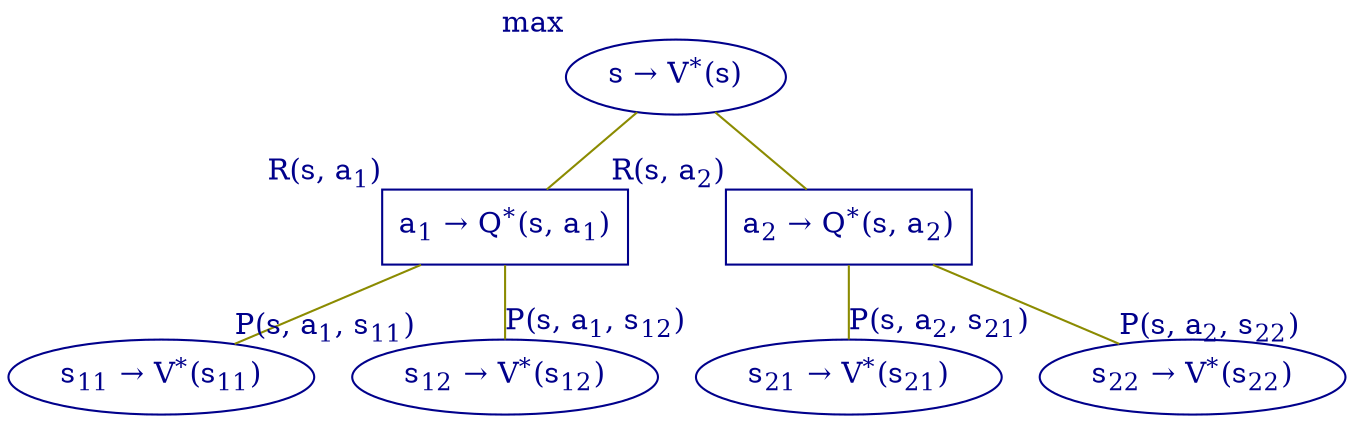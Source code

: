 /*
Run with the command: neato -n2 -Tpng -o mdp_bellman_opt_tree_vv.png mdp_bellman_opt_tree_vv.gv
*/

digraph mdp_bellman_opt_tree_vv
{
  S [pos="0,0", label=<s &#8594; V<SUP>*</SUP>(s)>, shape=ellipse, xlp="0, -30", xlabel=<max>, color=blue4, fontcolor=blue4]
  A1 [pos="-140,-120", label=<a<SUB>1</SUB> &#8594; Q<SUP>*</SUP>(s, a<SUB>1</SUB>)>, shape=box, xlp="-140,-150", xlabel=<R(s, a<SUB>1</SUB>)>, color=blue4, fontcolor=blue4]
  A2 [pos="140,-120", label=<a<SUB>2</SUB> &#8594; Q<SUP>*</SUP>(s, a<SUB>2</SUB>)>, shape=box, xlp="140,-150", xlabel=<R(s, a<SUB>2</SUB>)>, color=blue4, fontcolor=blue4]
  S11 [pos="-210,-240", label=<s<SUB>11</SUB> &#8594; V<SUP>*</SUP>(s<SUB>11</SUB>)>, shape=ellipse, color=blue4, fontcolor=blue4]
  S12 [pos="-70, -240", label=<s<SUB>12</SUB> &#8594; V<SUP>*</SUP>(s<SUB>12</SUB>)>, shape=ellipse, color=blue4, fontcolor=blue4]
  S21 [pos="70,-240", label=<s<SUB>21</SUB> &#8594; V<SUP>*</SUP>(s<SUB>21</SUB>)>, shape=ellipse, color=blue4, fontcolor=blue4]
  S22 [pos="210, -240", label=<s<SUB>22</SUB> &#8594; V<SUP>*</SUP>(s<SUB>22</SUB>)>, shape=ellipse, color=blue4, fontcolor=blue4]
  S->A1 [arrowhead=none, color=yellow4, fontcolor=blue4]
  S->A2 [arrowhead=none, color=yellow4, fontcolor=blue4]
  A1->S11 [headlabel=<P(s, a<SUB>1</SUB>, s<SUB>11</SUB>)>, arrowhead=none, color=yellow4, fontcolor=blue4]
  A1->S12 [headlabel=<P(s, a<SUB>1</SUB>, s<SUB>12</SUB>)>, arrowhead=none, color=yellow4, fontcolor=blue4]
  A2->S21 [headlabel=<P(s, a<SUB>2</SUB>, s<SUB>21</SUB>)>, arrowhead=none, color=yellow4, fontcolor=blue4]
  A2->S22 [headlabel=<P(s, a<SUB>2</SUB>, s<SUB>22</SUB>)>, arrowhead=none, color=yellow4, fontcolor=blue4]
}
